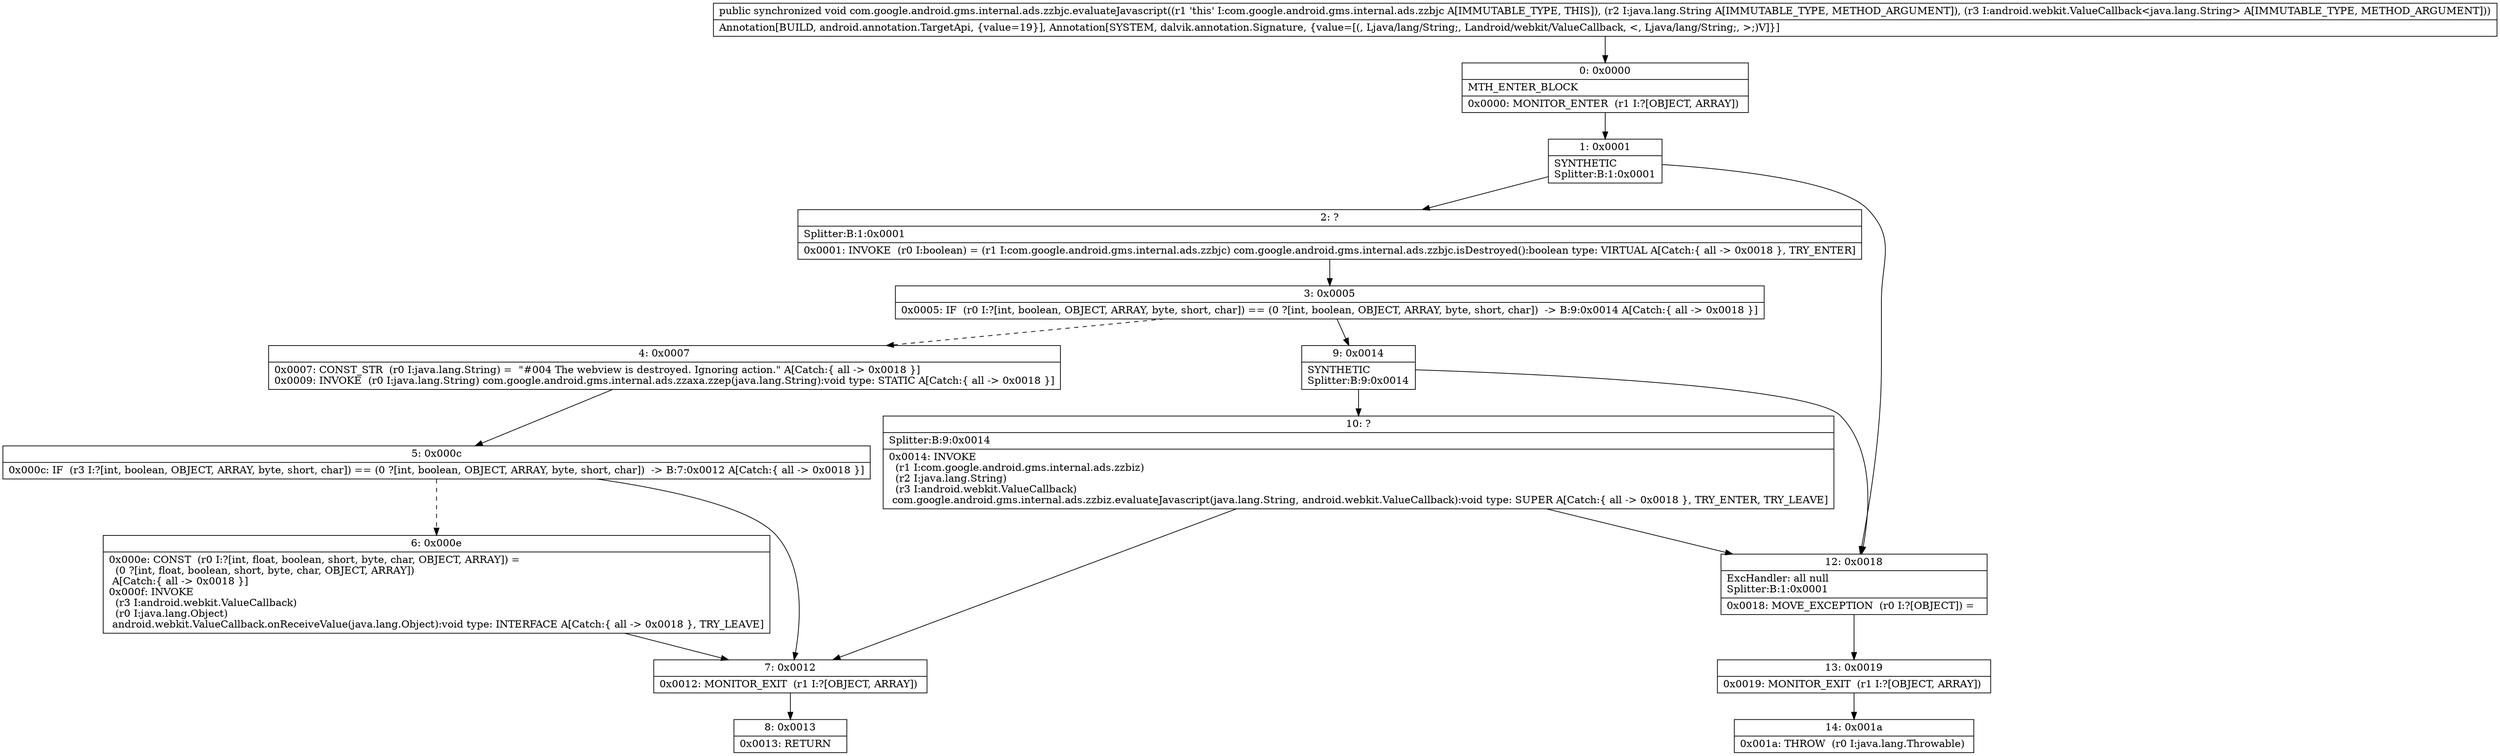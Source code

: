 digraph "CFG forcom.google.android.gms.internal.ads.zzbjc.evaluateJavascript(Ljava\/lang\/String;Landroid\/webkit\/ValueCallback;)V" {
Node_0 [shape=record,label="{0\:\ 0x0000|MTH_ENTER_BLOCK\l|0x0000: MONITOR_ENTER  (r1 I:?[OBJECT, ARRAY]) \l}"];
Node_1 [shape=record,label="{1\:\ 0x0001|SYNTHETIC\lSplitter:B:1:0x0001\l}"];
Node_2 [shape=record,label="{2\:\ ?|Splitter:B:1:0x0001\l|0x0001: INVOKE  (r0 I:boolean) = (r1 I:com.google.android.gms.internal.ads.zzbjc) com.google.android.gms.internal.ads.zzbjc.isDestroyed():boolean type: VIRTUAL A[Catch:\{ all \-\> 0x0018 \}, TRY_ENTER]\l}"];
Node_3 [shape=record,label="{3\:\ 0x0005|0x0005: IF  (r0 I:?[int, boolean, OBJECT, ARRAY, byte, short, char]) == (0 ?[int, boolean, OBJECT, ARRAY, byte, short, char])  \-\> B:9:0x0014 A[Catch:\{ all \-\> 0x0018 \}]\l}"];
Node_4 [shape=record,label="{4\:\ 0x0007|0x0007: CONST_STR  (r0 I:java.lang.String) =  \"#004 The webview is destroyed. Ignoring action.\" A[Catch:\{ all \-\> 0x0018 \}]\l0x0009: INVOKE  (r0 I:java.lang.String) com.google.android.gms.internal.ads.zzaxa.zzep(java.lang.String):void type: STATIC A[Catch:\{ all \-\> 0x0018 \}]\l}"];
Node_5 [shape=record,label="{5\:\ 0x000c|0x000c: IF  (r3 I:?[int, boolean, OBJECT, ARRAY, byte, short, char]) == (0 ?[int, boolean, OBJECT, ARRAY, byte, short, char])  \-\> B:7:0x0012 A[Catch:\{ all \-\> 0x0018 \}]\l}"];
Node_6 [shape=record,label="{6\:\ 0x000e|0x000e: CONST  (r0 I:?[int, float, boolean, short, byte, char, OBJECT, ARRAY]) = \l  (0 ?[int, float, boolean, short, byte, char, OBJECT, ARRAY])\l A[Catch:\{ all \-\> 0x0018 \}]\l0x000f: INVOKE  \l  (r3 I:android.webkit.ValueCallback)\l  (r0 I:java.lang.Object)\l android.webkit.ValueCallback.onReceiveValue(java.lang.Object):void type: INTERFACE A[Catch:\{ all \-\> 0x0018 \}, TRY_LEAVE]\l}"];
Node_7 [shape=record,label="{7\:\ 0x0012|0x0012: MONITOR_EXIT  (r1 I:?[OBJECT, ARRAY]) \l}"];
Node_8 [shape=record,label="{8\:\ 0x0013|0x0013: RETURN   \l}"];
Node_9 [shape=record,label="{9\:\ 0x0014|SYNTHETIC\lSplitter:B:9:0x0014\l}"];
Node_10 [shape=record,label="{10\:\ ?|Splitter:B:9:0x0014\l|0x0014: INVOKE  \l  (r1 I:com.google.android.gms.internal.ads.zzbiz)\l  (r2 I:java.lang.String)\l  (r3 I:android.webkit.ValueCallback)\l com.google.android.gms.internal.ads.zzbiz.evaluateJavascript(java.lang.String, android.webkit.ValueCallback):void type: SUPER A[Catch:\{ all \-\> 0x0018 \}, TRY_ENTER, TRY_LEAVE]\l}"];
Node_12 [shape=record,label="{12\:\ 0x0018|ExcHandler: all null\lSplitter:B:1:0x0001\l|0x0018: MOVE_EXCEPTION  (r0 I:?[OBJECT]) =  \l}"];
Node_13 [shape=record,label="{13\:\ 0x0019|0x0019: MONITOR_EXIT  (r1 I:?[OBJECT, ARRAY]) \l}"];
Node_14 [shape=record,label="{14\:\ 0x001a|0x001a: THROW  (r0 I:java.lang.Throwable) \l}"];
MethodNode[shape=record,label="{public synchronized void com.google.android.gms.internal.ads.zzbjc.evaluateJavascript((r1 'this' I:com.google.android.gms.internal.ads.zzbjc A[IMMUTABLE_TYPE, THIS]), (r2 I:java.lang.String A[IMMUTABLE_TYPE, METHOD_ARGUMENT]), (r3 I:android.webkit.ValueCallback\<java.lang.String\> A[IMMUTABLE_TYPE, METHOD_ARGUMENT]))  | Annotation[BUILD, android.annotation.TargetApi, \{value=19\}], Annotation[SYSTEM, dalvik.annotation.Signature, \{value=[(, Ljava\/lang\/String;, Landroid\/webkit\/ValueCallback, \<, Ljava\/lang\/String;, \>;)V]\}]\l}"];
MethodNode -> Node_0;
Node_0 -> Node_1;
Node_1 -> Node_2;
Node_1 -> Node_12;
Node_2 -> Node_3;
Node_3 -> Node_4[style=dashed];
Node_3 -> Node_9;
Node_4 -> Node_5;
Node_5 -> Node_6[style=dashed];
Node_5 -> Node_7;
Node_6 -> Node_7;
Node_7 -> Node_8;
Node_9 -> Node_10;
Node_9 -> Node_12;
Node_10 -> Node_12;
Node_10 -> Node_7;
Node_12 -> Node_13;
Node_13 -> Node_14;
}

